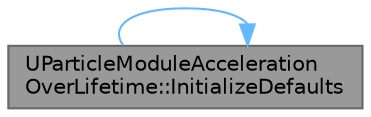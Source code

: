 digraph "UParticleModuleAccelerationOverLifetime::InitializeDefaults"
{
 // INTERACTIVE_SVG=YES
 // LATEX_PDF_SIZE
  bgcolor="transparent";
  edge [fontname=Helvetica,fontsize=10,labelfontname=Helvetica,labelfontsize=10];
  node [fontname=Helvetica,fontsize=10,shape=box,height=0.2,width=0.4];
  rankdir="RL";
  Node1 [id="Node000001",label="UParticleModuleAcceleration\lOverLifetime::InitializeDefaults",height=0.2,width=0.4,color="gray40", fillcolor="grey60", style="filled", fontcolor="black",tooltip="Initializes the default values for this property."];
  Node1 -> Node1 [id="edge1_Node000001_Node000001",dir="back",color="steelblue1",style="solid",tooltip=" "];
}
